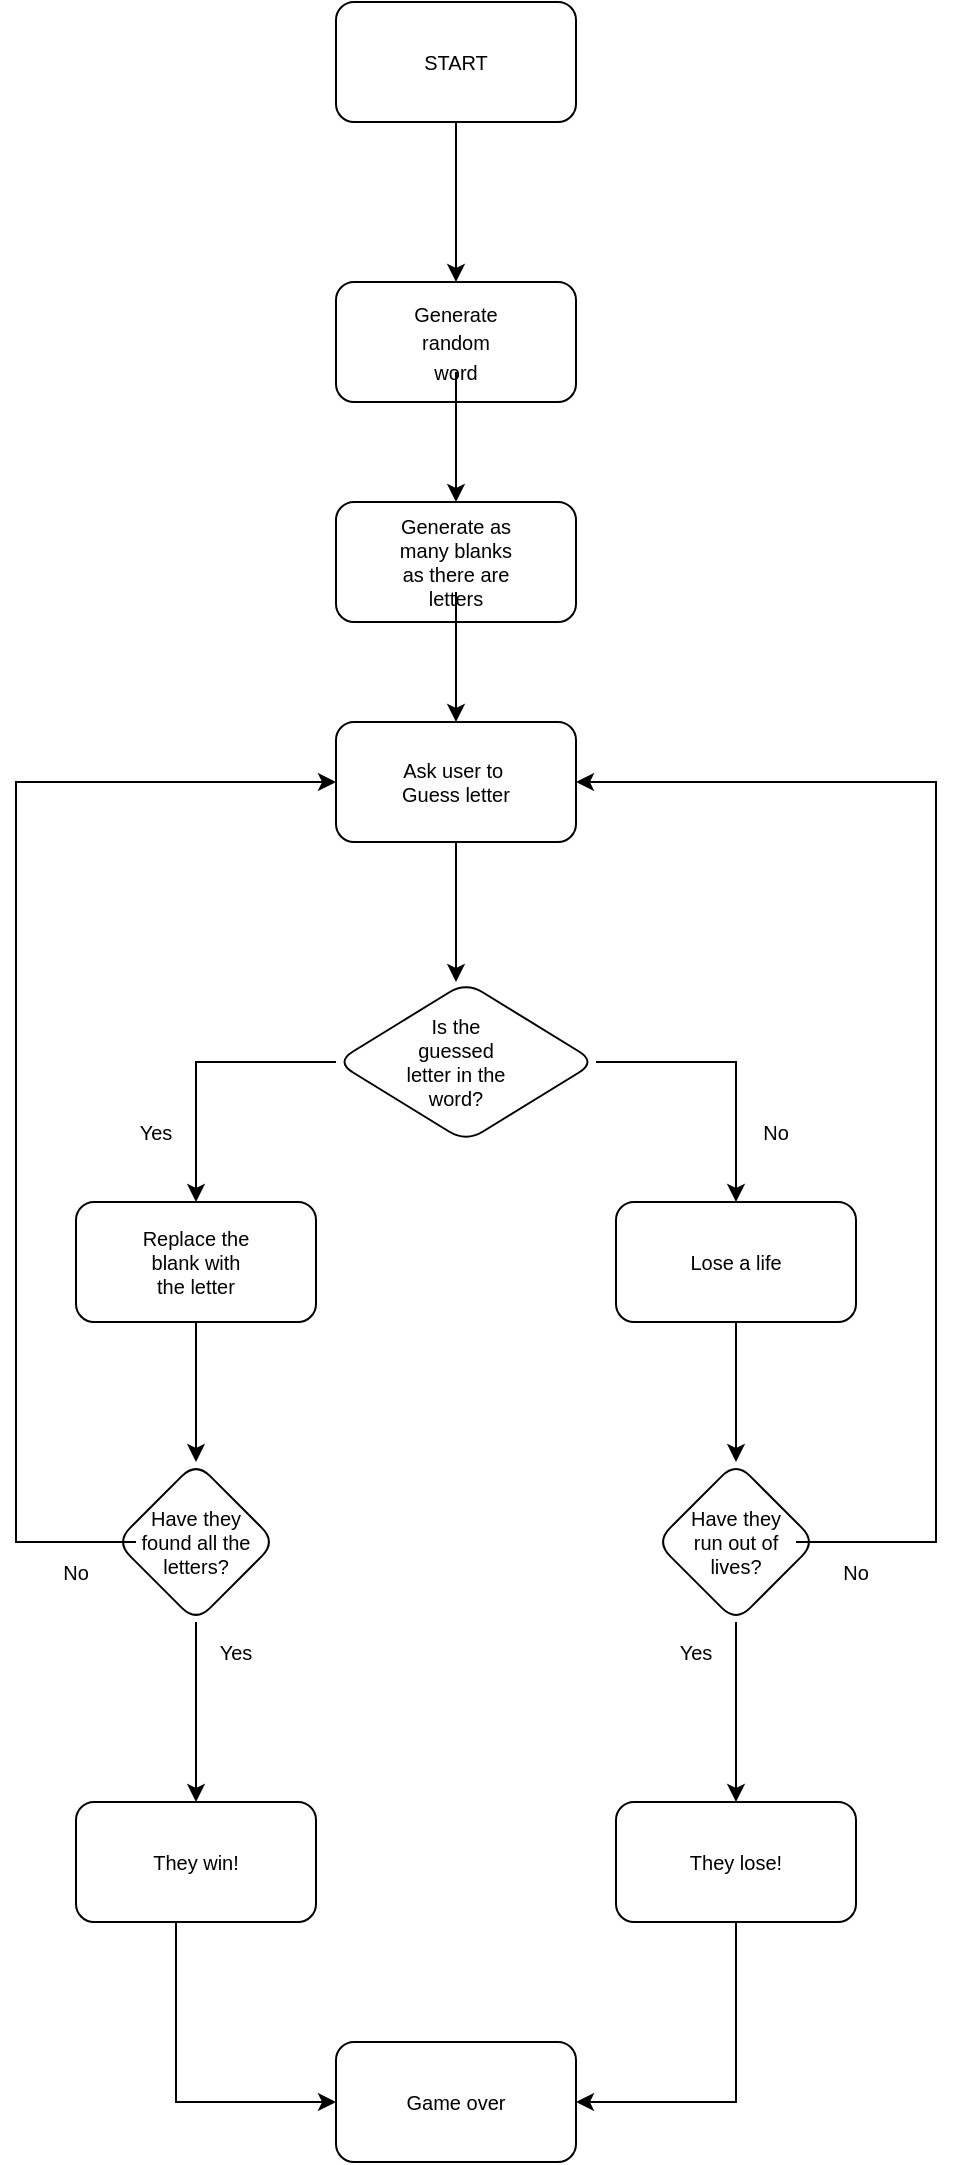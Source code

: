 <mxfile version="20.8.21" type="github"><diagram name="Page-1" id="Zye2B20Y1fZb91TF61ux"><mxGraphModel dx="2074" dy="1100" grid="1" gridSize="10" guides="1" tooltips="1" connect="1" arrows="1" fold="1" page="1" pageScale="1" pageWidth="827" pageHeight="1169" math="0" shadow="0"><root><mxCell id="0"/><mxCell id="1" parent="0"/><mxCell id="bxOQUxHXR19EnZLzGtBn-2" value="" style="edgeStyle=orthogonalEdgeStyle;rounded=0;orthogonalLoop=1;jettySize=auto;html=1;" parent="1" source="8D1SJ9n1HvmDr62VWNk9-1" target="bxOQUxHXR19EnZLzGtBn-1" edge="1"><mxGeometry relative="1" as="geometry"/></mxCell><mxCell id="8D1SJ9n1HvmDr62VWNk9-1" value="" style="rounded=1;whiteSpace=wrap;html=1;" parent="1" vertex="1"><mxGeometry x="310" y="70" width="120" height="60" as="geometry"/></mxCell><mxCell id="8D1SJ9n1HvmDr62VWNk9-2" value="&lt;font style=&quot;font-size: 10px;&quot;&gt;START&lt;/font&gt;" style="text;html=1;strokeColor=none;fillColor=none;align=center;verticalAlign=middle;whiteSpace=wrap;rounded=0;" parent="1" vertex="1"><mxGeometry x="340" y="85" width="60" height="30" as="geometry"/></mxCell><mxCell id="bxOQUxHXR19EnZLzGtBn-1" value="" style="rounded=1;whiteSpace=wrap;html=1;" parent="1" vertex="1"><mxGeometry x="310" y="210" width="120" height="60" as="geometry"/></mxCell><mxCell id="bxOQUxHXR19EnZLzGtBn-12" value="" style="edgeStyle=orthogonalEdgeStyle;rounded=0;orthogonalLoop=1;jettySize=auto;html=1;fontSize=10;" parent="1" source="bxOQUxHXR19EnZLzGtBn-3" target="bxOQUxHXR19EnZLzGtBn-11" edge="1"><mxGeometry relative="1" as="geometry"/></mxCell><mxCell id="bxOQUxHXR19EnZLzGtBn-3" value="&lt;font style=&quot;font-size: 10px;&quot;&gt;Generate random word&lt;/font&gt;" style="text;html=1;strokeColor=none;fillColor=none;align=center;verticalAlign=middle;whiteSpace=wrap;rounded=0;" parent="1" vertex="1"><mxGeometry x="340" y="225" width="60" height="30" as="geometry"/></mxCell><mxCell id="bxOQUxHXR19EnZLzGtBn-11" value="" style="rounded=1;whiteSpace=wrap;html=1;fontSize=10;" parent="1" vertex="1"><mxGeometry x="310" y="320" width="120" height="60" as="geometry"/></mxCell><mxCell id="bxOQUxHXR19EnZLzGtBn-15" value="" style="edgeStyle=orthogonalEdgeStyle;rounded=0;orthogonalLoop=1;jettySize=auto;html=1;fontSize=10;" parent="1" source="bxOQUxHXR19EnZLzGtBn-13" target="bxOQUxHXR19EnZLzGtBn-14" edge="1"><mxGeometry relative="1" as="geometry"/></mxCell><mxCell id="bxOQUxHXR19EnZLzGtBn-13" value="Generate as many blanks as there are letters" style="text;html=1;strokeColor=none;fillColor=none;align=center;verticalAlign=middle;whiteSpace=wrap;rounded=0;fontSize=10;" parent="1" vertex="1"><mxGeometry x="340" y="335" width="60" height="30" as="geometry"/></mxCell><mxCell id="bxOQUxHXR19EnZLzGtBn-18" value="" style="edgeStyle=orthogonalEdgeStyle;rounded=0;orthogonalLoop=1;jettySize=auto;html=1;fontSize=10;" parent="1" source="bxOQUxHXR19EnZLzGtBn-14" edge="1"><mxGeometry relative="1" as="geometry"><mxPoint x="370" y="560" as="targetPoint"/></mxGeometry></mxCell><mxCell id="bxOQUxHXR19EnZLzGtBn-14" value="" style="rounded=1;whiteSpace=wrap;html=1;fontSize=10;" parent="1" vertex="1"><mxGeometry x="310" y="430" width="120" height="60" as="geometry"/></mxCell><mxCell id="bxOQUxHXR19EnZLzGtBn-16" value="Ask user to&amp;nbsp; Guess letter" style="text;html=1;strokeColor=none;fillColor=none;align=center;verticalAlign=middle;whiteSpace=wrap;rounded=0;fontSize=10;" parent="1" vertex="1"><mxGeometry x="340" y="445" width="60" height="30" as="geometry"/></mxCell><mxCell id="bxOQUxHXR19EnZLzGtBn-20" style="edgeStyle=orthogonalEdgeStyle;rounded=0;orthogonalLoop=1;jettySize=auto;html=1;fontSize=10;" parent="1" edge="1"><mxGeometry relative="1" as="geometry"><mxPoint x="320" y="600" as="targetPoint"/><mxPoint x="320" y="600" as="sourcePoint"/></mxGeometry></mxCell><mxCell id="bxOQUxHXR19EnZLzGtBn-23" value="" style="edgeStyle=orthogonalEdgeStyle;rounded=0;orthogonalLoop=1;jettySize=auto;html=1;fontSize=10;" parent="1" source="bxOQUxHXR19EnZLzGtBn-17" target="bxOQUxHXR19EnZLzGtBn-22" edge="1"><mxGeometry relative="1" as="geometry"><mxPoint x="140" y="610" as="sourcePoint"/></mxGeometry></mxCell><mxCell id="bxOQUxHXR19EnZLzGtBn-27" value="" style="edgeStyle=orthogonalEdgeStyle;rounded=0;orthogonalLoop=1;jettySize=auto;html=1;fontSize=10;" parent="1" source="bxOQUxHXR19EnZLzGtBn-17" target="bxOQUxHXR19EnZLzGtBn-26" edge="1"><mxGeometry relative="1" as="geometry"/></mxCell><mxCell id="bxOQUxHXR19EnZLzGtBn-17" value="" style="rhombus;whiteSpace=wrap;html=1;fontSize=10;rounded=1;" parent="1" vertex="1"><mxGeometry x="310" y="560" width="130" height="80" as="geometry"/></mxCell><mxCell id="bxOQUxHXR19EnZLzGtBn-19" value="Is the guessed &lt;br&gt;letter in the word?" style="text;html=1;strokeColor=none;fillColor=none;align=center;verticalAlign=middle;whiteSpace=wrap;rounded=0;fontSize=10;" parent="1" vertex="1"><mxGeometry x="340" y="585" width="60" height="30" as="geometry"/></mxCell><mxCell id="bxOQUxHXR19EnZLzGtBn-31" value="" style="edgeStyle=orthogonalEdgeStyle;rounded=0;orthogonalLoop=1;jettySize=auto;html=1;fontSize=10;" parent="1" source="bxOQUxHXR19EnZLzGtBn-22" target="bxOQUxHXR19EnZLzGtBn-30" edge="1"><mxGeometry relative="1" as="geometry"/></mxCell><mxCell id="bxOQUxHXR19EnZLzGtBn-22" value="" style="whiteSpace=wrap;html=1;fontSize=10;rounded=1;" parent="1" vertex="1"><mxGeometry x="180" y="670" width="120" height="60" as="geometry"/></mxCell><mxCell id="bxOQUxHXR19EnZLzGtBn-24" value="Replace the blank with the letter" style="text;html=1;strokeColor=none;fillColor=none;align=center;verticalAlign=middle;whiteSpace=wrap;rounded=0;fontSize=10;" parent="1" vertex="1"><mxGeometry x="210" y="685" width="60" height="30" as="geometry"/></mxCell><mxCell id="bxOQUxHXR19EnZLzGtBn-25" value="Yes" style="text;html=1;strokeColor=none;fillColor=none;align=center;verticalAlign=middle;whiteSpace=wrap;rounded=0;fontSize=10;" parent="1" vertex="1"><mxGeometry x="190" y="620" width="60" height="30" as="geometry"/></mxCell><mxCell id="bxOQUxHXR19EnZLzGtBn-33" value="" style="edgeStyle=orthogonalEdgeStyle;rounded=0;orthogonalLoop=1;jettySize=auto;html=1;fontSize=10;" parent="1" source="bxOQUxHXR19EnZLzGtBn-26" target="bxOQUxHXR19EnZLzGtBn-32" edge="1"><mxGeometry relative="1" as="geometry"/></mxCell><mxCell id="bxOQUxHXR19EnZLzGtBn-26" value="" style="rounded=1;whiteSpace=wrap;html=1;fontSize=10;" parent="1" vertex="1"><mxGeometry x="450" y="670" width="120" height="60" as="geometry"/></mxCell><mxCell id="bxOQUxHXR19EnZLzGtBn-28" value="No" style="text;html=1;strokeColor=none;fillColor=none;align=center;verticalAlign=middle;whiteSpace=wrap;rounded=0;fontSize=10;" parent="1" vertex="1"><mxGeometry x="500" y="620" width="60" height="30" as="geometry"/></mxCell><mxCell id="bxOQUxHXR19EnZLzGtBn-29" value="Lose a life" style="text;html=1;strokeColor=none;fillColor=none;align=center;verticalAlign=middle;whiteSpace=wrap;rounded=0;fontSize=10;" parent="1" vertex="1"><mxGeometry x="480" y="685" width="60" height="30" as="geometry"/></mxCell><mxCell id="bxOQUxHXR19EnZLzGtBn-37" value="" style="edgeStyle=orthogonalEdgeStyle;rounded=0;orthogonalLoop=1;jettySize=auto;html=1;fontSize=10;" parent="1" source="bxOQUxHXR19EnZLzGtBn-30" target="bxOQUxHXR19EnZLzGtBn-36" edge="1"><mxGeometry relative="1" as="geometry"/></mxCell><mxCell id="bxOQUxHXR19EnZLzGtBn-30" value="" style="rhombus;whiteSpace=wrap;html=1;fontSize=10;rounded=1;" parent="1" vertex="1"><mxGeometry x="200" y="800" width="80" height="80" as="geometry"/></mxCell><mxCell id="bxOQUxHXR19EnZLzGtBn-39" value="" style="edgeStyle=orthogonalEdgeStyle;rounded=0;orthogonalLoop=1;jettySize=auto;html=1;fontSize=10;" parent="1" source="bxOQUxHXR19EnZLzGtBn-32" target="bxOQUxHXR19EnZLzGtBn-38" edge="1"><mxGeometry relative="1" as="geometry"/></mxCell><mxCell id="bxOQUxHXR19EnZLzGtBn-32" value="" style="rhombus;whiteSpace=wrap;html=1;fontSize=10;rounded=1;" parent="1" vertex="1"><mxGeometry x="470" y="800" width="80" height="80" as="geometry"/></mxCell><mxCell id="bxOQUxHXR19EnZLzGtBn-44" style="edgeStyle=orthogonalEdgeStyle;rounded=0;orthogonalLoop=1;jettySize=auto;html=1;entryX=0;entryY=0.5;entryDx=0;entryDy=0;fontSize=10;exitX=0;exitY=0.5;exitDx=0;exitDy=0;" parent="1" source="bxOQUxHXR19EnZLzGtBn-34" target="bxOQUxHXR19EnZLzGtBn-14" edge="1"><mxGeometry relative="1" as="geometry"><mxPoint x="200" y="840" as="sourcePoint"/><Array as="points"><mxPoint x="150" y="840"/><mxPoint x="150" y="460"/></Array></mxGeometry></mxCell><mxCell id="bxOQUxHXR19EnZLzGtBn-34" value="Have they found all the letters?" style="text;html=1;strokeColor=none;fillColor=none;align=center;verticalAlign=middle;whiteSpace=wrap;rounded=0;fontSize=10;" parent="1" vertex="1"><mxGeometry x="210" y="825" width="60" height="30" as="geometry"/></mxCell><mxCell id="bxOQUxHXR19EnZLzGtBn-45" style="edgeStyle=orthogonalEdgeStyle;rounded=0;orthogonalLoop=1;jettySize=auto;html=1;entryX=1;entryY=0.5;entryDx=0;entryDy=0;fontSize=10;" parent="1" source="bxOQUxHXR19EnZLzGtBn-35" target="bxOQUxHXR19EnZLzGtBn-14" edge="1"><mxGeometry relative="1" as="geometry"><Array as="points"><mxPoint x="610" y="840"/><mxPoint x="610" y="460"/></Array></mxGeometry></mxCell><mxCell id="bxOQUxHXR19EnZLzGtBn-35" value="Have they run out of lives?" style="text;html=1;strokeColor=none;fillColor=none;align=center;verticalAlign=middle;whiteSpace=wrap;rounded=0;fontSize=10;" parent="1" vertex="1"><mxGeometry x="480" y="825" width="60" height="30" as="geometry"/></mxCell><mxCell id="bxOQUxHXR19EnZLzGtBn-51" value="" style="edgeStyle=orthogonalEdgeStyle;rounded=0;orthogonalLoop=1;jettySize=auto;html=1;fontSize=10;" parent="1" source="bxOQUxHXR19EnZLzGtBn-36" target="bxOQUxHXR19EnZLzGtBn-50" edge="1"><mxGeometry relative="1" as="geometry"><Array as="points"><mxPoint x="230" y="1120"/></Array></mxGeometry></mxCell><mxCell id="bxOQUxHXR19EnZLzGtBn-36" value="" style="whiteSpace=wrap;html=1;fontSize=10;rounded=1;" parent="1" vertex="1"><mxGeometry x="180" y="970" width="120" height="60" as="geometry"/></mxCell><mxCell id="bxOQUxHXR19EnZLzGtBn-52" style="edgeStyle=orthogonalEdgeStyle;rounded=0;orthogonalLoop=1;jettySize=auto;html=1;exitX=0.5;exitY=1;exitDx=0;exitDy=0;entryX=1;entryY=0.5;entryDx=0;entryDy=0;fontSize=10;" parent="1" source="bxOQUxHXR19EnZLzGtBn-38" target="bxOQUxHXR19EnZLzGtBn-50" edge="1"><mxGeometry relative="1" as="geometry"/></mxCell><mxCell id="bxOQUxHXR19EnZLzGtBn-38" value="" style="whiteSpace=wrap;html=1;fontSize=10;rounded=1;" parent="1" vertex="1"><mxGeometry x="450" y="970" width="120" height="60" as="geometry"/></mxCell><mxCell id="bxOQUxHXR19EnZLzGtBn-40" value="They win!" style="text;html=1;strokeColor=none;fillColor=none;align=center;verticalAlign=middle;whiteSpace=wrap;rounded=0;fontSize=10;" parent="1" vertex="1"><mxGeometry x="210" y="985" width="60" height="30" as="geometry"/></mxCell><mxCell id="bxOQUxHXR19EnZLzGtBn-41" value="They lose!" style="text;html=1;strokeColor=none;fillColor=none;align=center;verticalAlign=middle;whiteSpace=wrap;rounded=0;fontSize=10;" parent="1" vertex="1"><mxGeometry x="480" y="985" width="60" height="30" as="geometry"/></mxCell><mxCell id="bxOQUxHXR19EnZLzGtBn-46" value="No" style="text;html=1;strokeColor=none;fillColor=none;align=center;verticalAlign=middle;whiteSpace=wrap;rounded=0;fontSize=10;" parent="1" vertex="1"><mxGeometry x="150" y="840" width="60" height="30" as="geometry"/></mxCell><mxCell id="bxOQUxHXR19EnZLzGtBn-47" value="No" style="text;html=1;strokeColor=none;fillColor=none;align=center;verticalAlign=middle;whiteSpace=wrap;rounded=0;fontSize=10;" parent="1" vertex="1"><mxGeometry x="540" y="840" width="60" height="30" as="geometry"/></mxCell><mxCell id="bxOQUxHXR19EnZLzGtBn-48" value="Yes" style="text;html=1;strokeColor=none;fillColor=none;align=center;verticalAlign=middle;whiteSpace=wrap;rounded=0;fontSize=10;" parent="1" vertex="1"><mxGeometry x="230" y="880" width="60" height="30" as="geometry"/></mxCell><mxCell id="bxOQUxHXR19EnZLzGtBn-49" value="Yes" style="text;html=1;strokeColor=none;fillColor=none;align=center;verticalAlign=middle;whiteSpace=wrap;rounded=0;fontSize=10;" parent="1" vertex="1"><mxGeometry x="460" y="880" width="60" height="30" as="geometry"/></mxCell><mxCell id="bxOQUxHXR19EnZLzGtBn-50" value="" style="whiteSpace=wrap;html=1;fontSize=10;rounded=1;" parent="1" vertex="1"><mxGeometry x="310" y="1090" width="120" height="60" as="geometry"/></mxCell><mxCell id="bxOQUxHXR19EnZLzGtBn-53" value="Game over" style="text;html=1;strokeColor=none;fillColor=none;align=center;verticalAlign=middle;whiteSpace=wrap;rounded=0;fontSize=10;" parent="1" vertex="1"><mxGeometry x="340" y="1105" width="60" height="30" as="geometry"/></mxCell></root></mxGraphModel></diagram></mxfile>